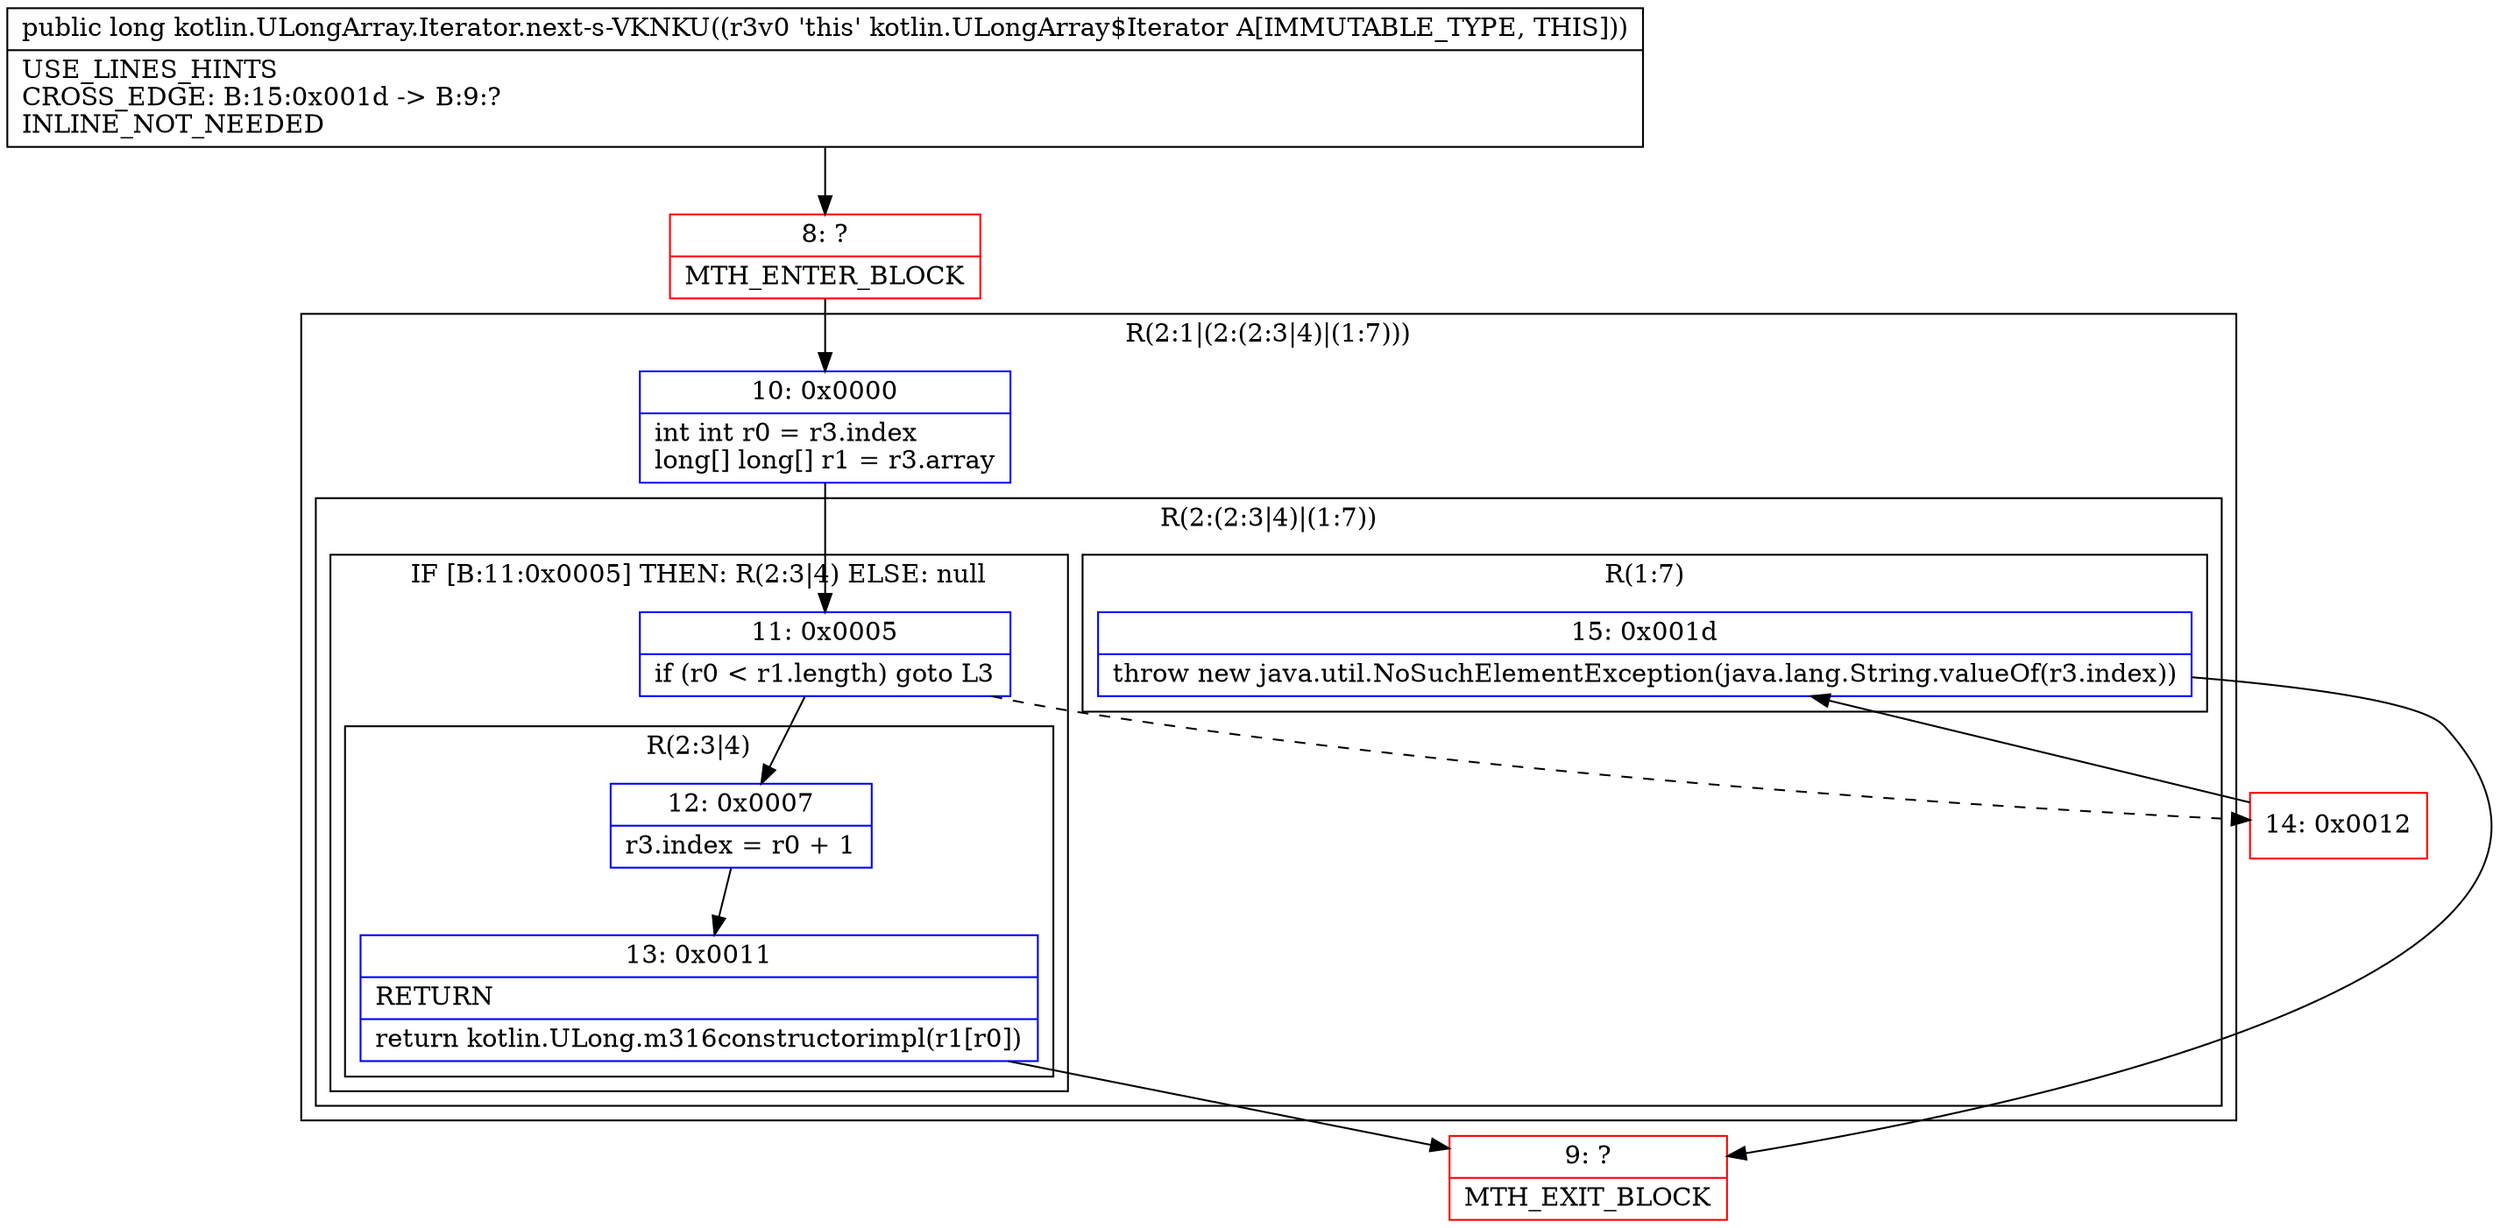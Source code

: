 digraph "CFG forkotlin.ULongArray.Iterator.next\-s\-VKNKU()J" {
subgraph cluster_Region_1978624299 {
label = "R(2:1|(2:(2:3|4)|(1:7)))";
node [shape=record,color=blue];
Node_10 [shape=record,label="{10\:\ 0x0000|int int r0 = r3.index\llong[] long[] r1 = r3.array\l}"];
subgraph cluster_Region_474187593 {
label = "R(2:(2:3|4)|(1:7))";
node [shape=record,color=blue];
subgraph cluster_IfRegion_93123700 {
label = "IF [B:11:0x0005] THEN: R(2:3|4) ELSE: null";
node [shape=record,color=blue];
Node_11 [shape=record,label="{11\:\ 0x0005|if (r0 \< r1.length) goto L3\l}"];
subgraph cluster_Region_587047659 {
label = "R(2:3|4)";
node [shape=record,color=blue];
Node_12 [shape=record,label="{12\:\ 0x0007|r3.index = r0 + 1\l}"];
Node_13 [shape=record,label="{13\:\ 0x0011|RETURN\l|return kotlin.ULong.m316constructorimpl(r1[r0])\l}"];
}
}
subgraph cluster_Region_461402718 {
label = "R(1:7)";
node [shape=record,color=blue];
Node_15 [shape=record,label="{15\:\ 0x001d|throw new java.util.NoSuchElementException(java.lang.String.valueOf(r3.index))\l}"];
}
}
}
Node_8 [shape=record,color=red,label="{8\:\ ?|MTH_ENTER_BLOCK\l}"];
Node_9 [shape=record,color=red,label="{9\:\ ?|MTH_EXIT_BLOCK\l}"];
Node_14 [shape=record,color=red,label="{14\:\ 0x0012}"];
MethodNode[shape=record,label="{public long kotlin.ULongArray.Iterator.next\-s\-VKNKU((r3v0 'this' kotlin.ULongArray$Iterator A[IMMUTABLE_TYPE, THIS]))  | USE_LINES_HINTS\lCROSS_EDGE: B:15:0x001d \-\> B:9:?\lINLINE_NOT_NEEDED\l}"];
MethodNode -> Node_8;Node_10 -> Node_11;
Node_11 -> Node_12;
Node_11 -> Node_14[style=dashed];
Node_12 -> Node_13;
Node_13 -> Node_9;
Node_15 -> Node_9;
Node_8 -> Node_10;
Node_14 -> Node_15;
}

